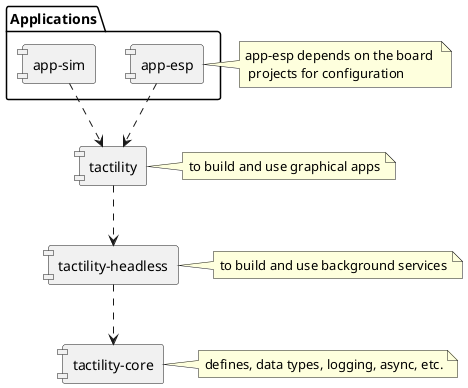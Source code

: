 @startuml
skinparam componentStyle uml1

[tactility] as t
note right of t : to build and use graphical apps
[tactility-headless] as theadless
note right of theadless : to build and use background services
[tactility-core] as tcore
note right of tcore : defines, data types, logging, async, etc.

package "Applications" {
  [app-sim] as appsim
  [app-esp] as appesp
}

note right of appesp : app-esp depends on the board \n projects for configuration

[t] ..> [theadless]
[theadless] ..> [tcore]
[appsim] ..> [t]
[appesp] ..> [t]

@enduml